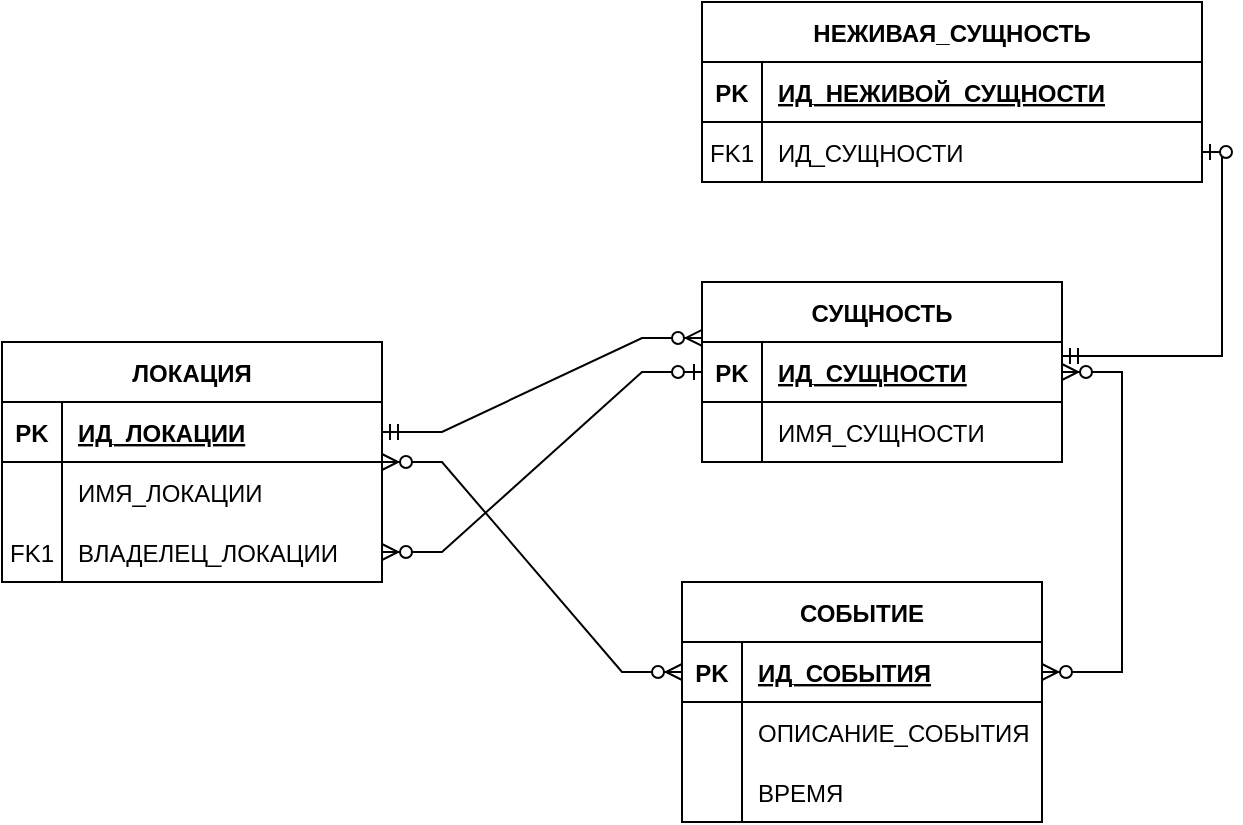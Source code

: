 <mxfile version="21.0.1" type="device"><diagram id="R2lEEEUBdFMjLlhIrx00" name="Page-1"><mxGraphModel dx="1434" dy="788" grid="1" gridSize="10" guides="1" tooltips="1" connect="1" arrows="1" fold="1" page="1" pageScale="1" pageWidth="850" pageHeight="1100" math="0" shadow="0" extFonts="Permanent Marker^https://fonts.googleapis.com/css?family=Permanent+Marker"><root><mxCell id="0"/><mxCell id="1" parent="0"/><mxCell id="rcN5VQXnIb3olyv6kFut-65" value="" style="edgeStyle=entityRelationEdgeStyle;fontSize=12;html=1;endArrow=ERzeroToMany;startArrow=ERzeroToOne;rounded=0;" parent="1" source="5GUrU5v0I47Ym4aAuJpM-17" target="5GUrU5v0I47Ym4aAuJpM-11" edge="1"><mxGeometry width="100" height="100" relative="1" as="geometry"><mxPoint x="300" y="600" as="sourcePoint"/><mxPoint x="230" y="570" as="targetPoint"/></mxGeometry></mxCell><mxCell id="rcN5VQXnIb3olyv6kFut-79" value="" style="edgeStyle=orthogonalEdgeStyle;fontSize=12;html=1;endArrow=ERzeroToOne;startArrow=ERmandOne;rounded=0;exitX=1;exitY=0.233;exitDx=0;exitDy=0;exitPerimeter=0;entryX=1;entryY=0.5;entryDx=0;entryDy=0;" parent="1" source="5GUrU5v0I47Ym4aAuJpM-18" target="5GUrU5v0I47Ym4aAuJpM-34" edge="1"><mxGeometry width="100" height="100" relative="1" as="geometry"><mxPoint x="470" y="490" as="sourcePoint"/><mxPoint x="850" y="520" as="targetPoint"/></mxGeometry></mxCell><mxCell id="5GUrU5v0I47Ym4aAuJpM-1" value="" style="edgeStyle=entityRelationEdgeStyle;fontSize=12;html=1;endArrow=ERzeroToMany;endFill=1;startArrow=ERzeroToMany;rounded=0;" parent="1" source="5GUrU5v0I47Ym4aAuJpM-4" target="5GUrU5v0I47Ym4aAuJpM-44" edge="1"><mxGeometry width="100" height="100" relative="1" as="geometry"><mxPoint x="150" y="770" as="sourcePoint"/><mxPoint x="250" y="670" as="targetPoint"/></mxGeometry></mxCell><mxCell id="5GUrU5v0I47Ym4aAuJpM-2" value="" style="edgeStyle=entityRelationEdgeStyle;fontSize=12;html=1;endArrow=ERzeroToMany;endFill=1;startArrow=ERzeroToMany;rounded=0;" parent="1" source="5GUrU5v0I47Ym4aAuJpM-44" target="5GUrU5v0I47Ym4aAuJpM-18" edge="1"><mxGeometry width="100" height="100" relative="1" as="geometry"><mxPoint x="590" y="660" as="sourcePoint"/><mxPoint x="690" y="560" as="targetPoint"/></mxGeometry></mxCell><mxCell id="5GUrU5v0I47Ym4aAuJpM-3" value="" style="edgeStyle=entityRelationEdgeStyle;fontSize=12;html=1;endArrow=ERzeroToMany;startArrow=ERmandOne;rounded=0;entryX=0;entryY=-0.067;entryDx=0;entryDy=0;entryPerimeter=0;" parent="1" source="5GUrU5v0I47Ym4aAuJpM-5" target="5GUrU5v0I47Ym4aAuJpM-18" edge="1"><mxGeometry width="100" height="100" relative="1" as="geometry"><mxPoint x="290" y="420" as="sourcePoint"/><mxPoint x="340" y="420" as="targetPoint"/></mxGeometry></mxCell><mxCell id="5GUrU5v0I47Ym4aAuJpM-4" value="ЛОКАЦИЯ" style="shape=table;startSize=30;container=1;collapsible=1;childLayout=tableLayout;fixedRows=1;rowLines=0;fontStyle=1;align=center;resizeLast=1;" parent="1" vertex="1"><mxGeometry x="40" y="470" width="190" height="120" as="geometry"/></mxCell><mxCell id="5GUrU5v0I47Ym4aAuJpM-5" value="" style="shape=tableRow;horizontal=0;startSize=0;swimlaneHead=0;swimlaneBody=0;fillColor=none;collapsible=0;dropTarget=0;points=[[0,0.5],[1,0.5]];portConstraint=eastwest;top=0;left=0;right=0;bottom=1;" parent="5GUrU5v0I47Ym4aAuJpM-4" vertex="1"><mxGeometry y="30" width="190" height="30" as="geometry"/></mxCell><mxCell id="5GUrU5v0I47Ym4aAuJpM-6" value="PK" style="shape=partialRectangle;connectable=0;fillColor=none;top=0;left=0;bottom=0;right=0;fontStyle=1;overflow=hidden;" parent="5GUrU5v0I47Ym4aAuJpM-5" vertex="1"><mxGeometry width="30" height="30" as="geometry"><mxRectangle width="30" height="30" as="alternateBounds"/></mxGeometry></mxCell><mxCell id="5GUrU5v0I47Ym4aAuJpM-7" value="ИД_ЛОКАЦИИ" style="shape=partialRectangle;connectable=0;fillColor=none;top=0;left=0;bottom=0;right=0;align=left;spacingLeft=6;fontStyle=5;overflow=hidden;" parent="5GUrU5v0I47Ym4aAuJpM-5" vertex="1"><mxGeometry x="30" width="160" height="30" as="geometry"><mxRectangle width="160" height="30" as="alternateBounds"/></mxGeometry></mxCell><mxCell id="5GUrU5v0I47Ym4aAuJpM-8" value="" style="shape=tableRow;horizontal=0;startSize=0;swimlaneHead=0;swimlaneBody=0;fillColor=none;collapsible=0;dropTarget=0;points=[[0,0.5],[1,0.5]];portConstraint=eastwest;top=0;left=0;right=0;bottom=0;" parent="5GUrU5v0I47Ym4aAuJpM-4" vertex="1"><mxGeometry y="60" width="190" height="30" as="geometry"/></mxCell><mxCell id="5GUrU5v0I47Ym4aAuJpM-9" value="" style="shape=partialRectangle;connectable=0;fillColor=none;top=0;left=0;bottom=0;right=0;editable=1;overflow=hidden;" parent="5GUrU5v0I47Ym4aAuJpM-8" vertex="1"><mxGeometry width="30" height="30" as="geometry"><mxRectangle width="30" height="30" as="alternateBounds"/></mxGeometry></mxCell><mxCell id="5GUrU5v0I47Ym4aAuJpM-10" value="ИМЯ_ЛОКАЦИИ" style="shape=partialRectangle;connectable=0;fillColor=none;top=0;left=0;bottom=0;right=0;align=left;spacingLeft=6;overflow=hidden;" parent="5GUrU5v0I47Ym4aAuJpM-8" vertex="1"><mxGeometry x="30" width="160" height="30" as="geometry"><mxRectangle width="160" height="30" as="alternateBounds"/></mxGeometry></mxCell><mxCell id="5GUrU5v0I47Ym4aAuJpM-11" value="" style="shape=tableRow;horizontal=0;startSize=0;swimlaneHead=0;swimlaneBody=0;fillColor=none;collapsible=0;dropTarget=0;points=[[0,0.5],[1,0.5]];portConstraint=eastwest;top=0;left=0;right=0;bottom=0;" parent="5GUrU5v0I47Ym4aAuJpM-4" vertex="1"><mxGeometry y="90" width="190" height="30" as="geometry"/></mxCell><mxCell id="5GUrU5v0I47Ym4aAuJpM-12" value="FK1" style="shape=partialRectangle;connectable=0;fillColor=none;top=0;left=0;bottom=0;right=0;editable=1;overflow=hidden;" parent="5GUrU5v0I47Ym4aAuJpM-11" vertex="1"><mxGeometry width="30" height="30" as="geometry"><mxRectangle width="30" height="30" as="alternateBounds"/></mxGeometry></mxCell><mxCell id="5GUrU5v0I47Ym4aAuJpM-13" value="ВЛАДЕЛЕЦ_ЛОКАЦИИ" style="shape=partialRectangle;connectable=0;fillColor=none;top=0;left=0;bottom=0;right=0;align=left;spacingLeft=6;overflow=hidden;" parent="5GUrU5v0I47Ym4aAuJpM-11" vertex="1"><mxGeometry x="30" width="160" height="30" as="geometry"><mxRectangle width="160" height="30" as="alternateBounds"/></mxGeometry></mxCell><mxCell id="5GUrU5v0I47Ym4aAuJpM-17" value="СУЩНОСТЬ" style="shape=table;startSize=30;container=1;collapsible=1;childLayout=tableLayout;fixedRows=1;rowLines=0;fontStyle=1;align=center;resizeLast=1;" parent="1" vertex="1"><mxGeometry x="390" y="440" width="180" height="90" as="geometry"/></mxCell><mxCell id="5GUrU5v0I47Ym4aAuJpM-18" value="" style="shape=tableRow;horizontal=0;startSize=0;swimlaneHead=0;swimlaneBody=0;fillColor=none;collapsible=0;dropTarget=0;points=[[0,0.5],[1,0.5]];portConstraint=eastwest;top=0;left=0;right=0;bottom=1;" parent="5GUrU5v0I47Ym4aAuJpM-17" vertex="1"><mxGeometry y="30" width="180" height="30" as="geometry"/></mxCell><mxCell id="5GUrU5v0I47Ym4aAuJpM-19" value="PK" style="shape=partialRectangle;connectable=0;fillColor=none;top=0;left=0;bottom=0;right=0;fontStyle=1;overflow=hidden;" parent="5GUrU5v0I47Ym4aAuJpM-18" vertex="1"><mxGeometry width="30" height="30" as="geometry"><mxRectangle width="30" height="30" as="alternateBounds"/></mxGeometry></mxCell><mxCell id="5GUrU5v0I47Ym4aAuJpM-20" value="ИД_СУЩНОСТИ" style="shape=partialRectangle;connectable=0;fillColor=none;top=0;left=0;bottom=0;right=0;align=left;spacingLeft=6;fontStyle=5;overflow=hidden;" parent="5GUrU5v0I47Ym4aAuJpM-18" vertex="1"><mxGeometry x="30" width="150" height="30" as="geometry"><mxRectangle width="150" height="30" as="alternateBounds"/></mxGeometry></mxCell><mxCell id="5GUrU5v0I47Ym4aAuJpM-21" value="" style="shape=tableRow;horizontal=0;startSize=0;swimlaneHead=0;swimlaneBody=0;fillColor=none;collapsible=0;dropTarget=0;points=[[0,0.5],[1,0.5]];portConstraint=eastwest;top=0;left=0;right=0;bottom=0;" parent="5GUrU5v0I47Ym4aAuJpM-17" vertex="1"><mxGeometry y="60" width="180" height="30" as="geometry"/></mxCell><mxCell id="5GUrU5v0I47Ym4aAuJpM-22" value="" style="shape=partialRectangle;connectable=0;fillColor=none;top=0;left=0;bottom=0;right=0;editable=1;overflow=hidden;" parent="5GUrU5v0I47Ym4aAuJpM-21" vertex="1"><mxGeometry width="30" height="30" as="geometry"><mxRectangle width="30" height="30" as="alternateBounds"/></mxGeometry></mxCell><mxCell id="5GUrU5v0I47Ym4aAuJpM-23" value="ИМЯ_СУЩНОСТИ" style="shape=partialRectangle;connectable=0;fillColor=none;top=0;left=0;bottom=0;right=0;align=left;spacingLeft=6;overflow=hidden;" parent="5GUrU5v0I47Ym4aAuJpM-21" vertex="1"><mxGeometry x="30" width="150" height="30" as="geometry"><mxRectangle width="150" height="30" as="alternateBounds"/></mxGeometry></mxCell><mxCell id="5GUrU5v0I47Ym4aAuJpM-30" value="НЕЖИВАЯ_СУЩНОСТЬ" style="shape=table;startSize=30;container=1;collapsible=1;childLayout=tableLayout;fixedRows=1;rowLines=0;fontStyle=1;align=center;resizeLast=1;" parent="1" vertex="1"><mxGeometry x="390" y="300" width="250" height="90" as="geometry"/></mxCell><mxCell id="5GUrU5v0I47Ym4aAuJpM-31" value="" style="shape=tableRow;horizontal=0;startSize=0;swimlaneHead=0;swimlaneBody=0;fillColor=none;collapsible=0;dropTarget=0;points=[[0,0.5],[1,0.5]];portConstraint=eastwest;top=0;left=0;right=0;bottom=1;" parent="5GUrU5v0I47Ym4aAuJpM-30" vertex="1"><mxGeometry y="30" width="250" height="30" as="geometry"/></mxCell><mxCell id="5GUrU5v0I47Ym4aAuJpM-32" value="PK" style="shape=partialRectangle;connectable=0;fillColor=none;top=0;left=0;bottom=0;right=0;fontStyle=1;overflow=hidden;" parent="5GUrU5v0I47Ym4aAuJpM-31" vertex="1"><mxGeometry width="30" height="30" as="geometry"><mxRectangle width="30" height="30" as="alternateBounds"/></mxGeometry></mxCell><mxCell id="5GUrU5v0I47Ym4aAuJpM-33" value="ИД_НЕЖИВОЙ_СУЩНОСТИ" style="shape=partialRectangle;connectable=0;fillColor=none;top=0;left=0;bottom=0;right=0;align=left;spacingLeft=6;fontStyle=5;overflow=hidden;" parent="5GUrU5v0I47Ym4aAuJpM-31" vertex="1"><mxGeometry x="30" width="220" height="30" as="geometry"><mxRectangle width="220" height="30" as="alternateBounds"/></mxGeometry></mxCell><mxCell id="5GUrU5v0I47Ym4aAuJpM-34" value="" style="shape=tableRow;horizontal=0;startSize=0;swimlaneHead=0;swimlaneBody=0;fillColor=none;collapsible=0;dropTarget=0;points=[[0,0.5],[1,0.5]];portConstraint=eastwest;top=0;left=0;right=0;bottom=0;" parent="5GUrU5v0I47Ym4aAuJpM-30" vertex="1"><mxGeometry y="60" width="250" height="30" as="geometry"/></mxCell><mxCell id="5GUrU5v0I47Ym4aAuJpM-35" value="FK1" style="shape=partialRectangle;connectable=0;fillColor=none;top=0;left=0;bottom=0;right=0;editable=1;overflow=hidden;" parent="5GUrU5v0I47Ym4aAuJpM-34" vertex="1"><mxGeometry width="30" height="30" as="geometry"><mxRectangle width="30" height="30" as="alternateBounds"/></mxGeometry></mxCell><mxCell id="5GUrU5v0I47Ym4aAuJpM-36" value="ИД_СУЩНОСТИ" style="shape=partialRectangle;connectable=0;fillColor=none;top=0;left=0;bottom=0;right=0;align=left;spacingLeft=6;overflow=hidden;" parent="5GUrU5v0I47Ym4aAuJpM-34" vertex="1"><mxGeometry x="30" width="220" height="30" as="geometry"><mxRectangle width="220" height="30" as="alternateBounds"/></mxGeometry></mxCell><mxCell id="5GUrU5v0I47Ym4aAuJpM-43" value="СОБЫТИЕ" style="shape=table;startSize=30;container=1;collapsible=1;childLayout=tableLayout;fixedRows=1;rowLines=0;fontStyle=1;align=center;resizeLast=1;" parent="1" vertex="1"><mxGeometry x="380" y="590" width="180" height="120" as="geometry"/></mxCell><mxCell id="5GUrU5v0I47Ym4aAuJpM-44" value="" style="shape=tableRow;horizontal=0;startSize=0;swimlaneHead=0;swimlaneBody=0;fillColor=none;collapsible=0;dropTarget=0;points=[[0,0.5],[1,0.5]];portConstraint=eastwest;top=0;left=0;right=0;bottom=1;" parent="5GUrU5v0I47Ym4aAuJpM-43" vertex="1"><mxGeometry y="30" width="180" height="30" as="geometry"/></mxCell><mxCell id="5GUrU5v0I47Ym4aAuJpM-45" value="PK" style="shape=partialRectangle;connectable=0;fillColor=none;top=0;left=0;bottom=0;right=0;fontStyle=1;overflow=hidden;" parent="5GUrU5v0I47Ym4aAuJpM-44" vertex="1"><mxGeometry width="30" height="30" as="geometry"><mxRectangle width="30" height="30" as="alternateBounds"/></mxGeometry></mxCell><mxCell id="5GUrU5v0I47Ym4aAuJpM-46" value="ИД_СОБЫТИЯ" style="shape=partialRectangle;connectable=0;fillColor=none;top=0;left=0;bottom=0;right=0;align=left;spacingLeft=6;fontStyle=5;overflow=hidden;" parent="5GUrU5v0I47Ym4aAuJpM-44" vertex="1"><mxGeometry x="30" width="150" height="30" as="geometry"><mxRectangle width="150" height="30" as="alternateBounds"/></mxGeometry></mxCell><mxCell id="5GUrU5v0I47Ym4aAuJpM-47" value="" style="shape=tableRow;horizontal=0;startSize=0;swimlaneHead=0;swimlaneBody=0;fillColor=none;collapsible=0;dropTarget=0;points=[[0,0.5],[1,0.5]];portConstraint=eastwest;top=0;left=0;right=0;bottom=0;" parent="5GUrU5v0I47Ym4aAuJpM-43" vertex="1"><mxGeometry y="60" width="180" height="30" as="geometry"/></mxCell><mxCell id="5GUrU5v0I47Ym4aAuJpM-48" value="" style="shape=partialRectangle;connectable=0;fillColor=none;top=0;left=0;bottom=0;right=0;editable=1;overflow=hidden;" parent="5GUrU5v0I47Ym4aAuJpM-47" vertex="1"><mxGeometry width="30" height="30" as="geometry"><mxRectangle width="30" height="30" as="alternateBounds"/></mxGeometry></mxCell><mxCell id="5GUrU5v0I47Ym4aAuJpM-49" value="ОПИСАНИЕ_СОБЫТИЯ" style="shape=partialRectangle;connectable=0;fillColor=none;top=0;left=0;bottom=0;right=0;align=left;spacingLeft=6;overflow=hidden;" parent="5GUrU5v0I47Ym4aAuJpM-47" vertex="1"><mxGeometry x="30" width="150" height="30" as="geometry"><mxRectangle width="150" height="30" as="alternateBounds"/></mxGeometry></mxCell><mxCell id="5GUrU5v0I47Ym4aAuJpM-50" value="" style="shape=tableRow;horizontal=0;startSize=0;swimlaneHead=0;swimlaneBody=0;fillColor=none;collapsible=0;dropTarget=0;points=[[0,0.5],[1,0.5]];portConstraint=eastwest;top=0;left=0;right=0;bottom=0;" parent="5GUrU5v0I47Ym4aAuJpM-43" vertex="1"><mxGeometry y="90" width="180" height="30" as="geometry"/></mxCell><mxCell id="5GUrU5v0I47Ym4aAuJpM-51" value="" style="shape=partialRectangle;connectable=0;fillColor=none;top=0;left=0;bottom=0;right=0;editable=1;overflow=hidden;" parent="5GUrU5v0I47Ym4aAuJpM-50" vertex="1"><mxGeometry width="30" height="30" as="geometry"><mxRectangle width="30" height="30" as="alternateBounds"/></mxGeometry></mxCell><mxCell id="5GUrU5v0I47Ym4aAuJpM-52" value="ВРЕМЯ" style="shape=partialRectangle;connectable=0;fillColor=none;top=0;left=0;bottom=0;right=0;align=left;spacingLeft=6;overflow=hidden;" parent="5GUrU5v0I47Ym4aAuJpM-50" vertex="1"><mxGeometry x="30" width="150" height="30" as="geometry"><mxRectangle width="150" height="30" as="alternateBounds"/></mxGeometry></mxCell></root></mxGraphModel></diagram></mxfile>